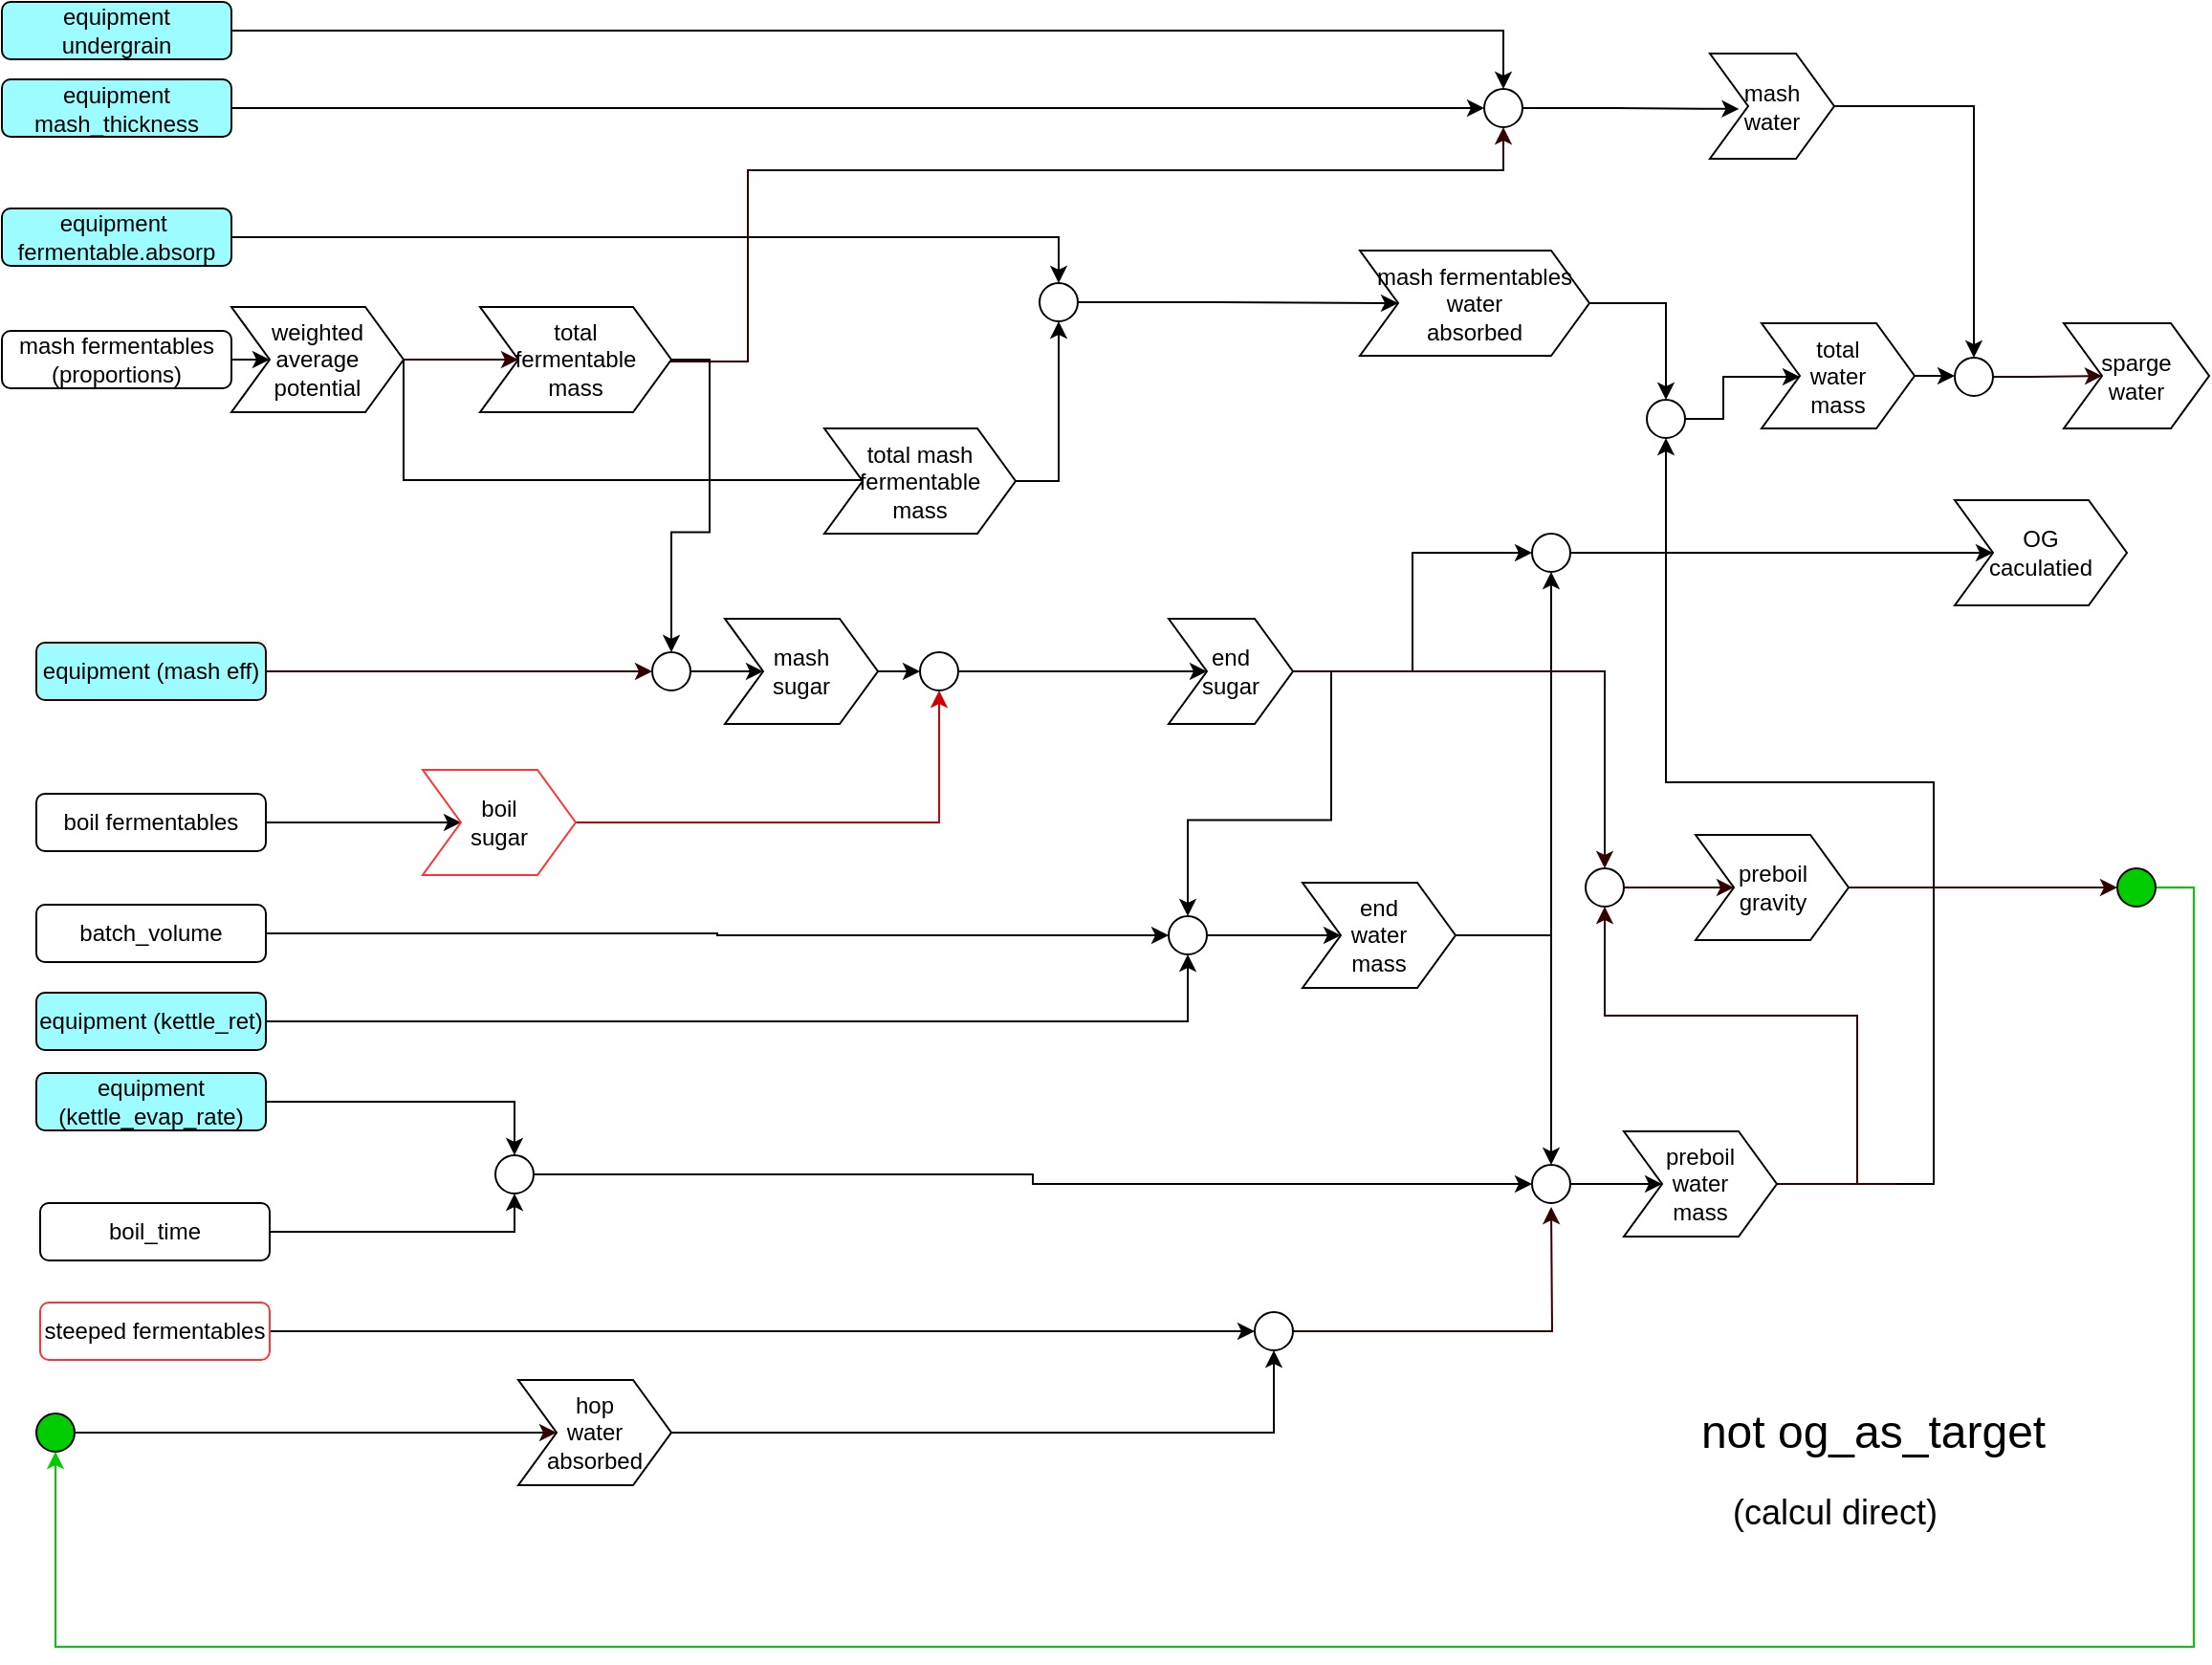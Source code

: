 <mxfile version="20.8.10" type="device"><diagram name="Page-1" id="UK92FLJM5E5KRSDCl4uf"><mxGraphModel dx="6111" dy="826" grid="1" gridSize="10" guides="1" tooltips="1" connect="1" arrows="1" fold="1" page="1" pageScale="1" pageWidth="4681" pageHeight="3300" math="0" shadow="0"><root><mxCell id="0"/><mxCell id="1" parent="0"/><mxCell id="c7yQiRb9yZstu8F2rjs9-20" style="edgeStyle=orthogonalEdgeStyle;rounded=0;orthogonalLoop=1;jettySize=auto;html=1;exitX=1;exitY=0.5;exitDx=0;exitDy=0;entryX=0;entryY=0.5;entryDx=0;entryDy=0;" parent="1" source="toqTpZiouw5fdcBFC_iM-5" target="toqTpZiouw5fdcBFC_iM-24" edge="1"><mxGeometry relative="1" as="geometry"/></mxCell><mxCell id="toqTpZiouw5fdcBFC_iM-5" value="batch_volume" style="rounded=1;whiteSpace=wrap;html=1;" parent="1" vertex="1"><mxGeometry x="-122" y="502" width="120" height="30" as="geometry"/></mxCell><mxCell id="zL6QI6eJ9QUYNzku-x-0-8" style="edgeStyle=orthogonalEdgeStyle;rounded=0;orthogonalLoop=1;jettySize=auto;html=1;exitX=1;exitY=0.5;exitDx=0;exitDy=0;" parent="1" source="c7yQiRb9yZstu8F2rjs9-13" target="toqTpZiouw5fdcBFC_iM-24" edge="1"><mxGeometry relative="1" as="geometry"><mxPoint x="560" y="338" as="sourcePoint"/></mxGeometry></mxCell><mxCell id="zL6QI6eJ9QUYNzku-x-0-37" style="edgeStyle=orthogonalEdgeStyle;rounded=0;orthogonalLoop=1;jettySize=auto;html=1;exitX=1;exitY=0.5;exitDx=0;exitDy=0;entryX=0;entryY=0.5;entryDx=0;entryDy=0;" parent="1" source="c7yQiRb9yZstu8F2rjs9-13" target="toqTpZiouw5fdcBFC_iM-56" edge="1"><mxGeometry relative="1" as="geometry"><mxPoint x="560" y="338" as="sourcePoint"/></mxGeometry></mxCell><mxCell id="zL6QI6eJ9QUYNzku-x-0-2" style="edgeStyle=orthogonalEdgeStyle;rounded=0;orthogonalLoop=1;jettySize=auto;html=1;exitX=1;exitY=0.5;exitDx=0;exitDy=0;entryX=0.5;entryY=1;entryDx=0;entryDy=0;" parent="1" source="toqTpZiouw5fdcBFC_iM-9" target="toqTpZiouw5fdcBFC_iM-24" edge="1"><mxGeometry relative="1" as="geometry"><mxPoint x="598" y="378" as="targetPoint"/></mxGeometry></mxCell><mxCell id="toqTpZiouw5fdcBFC_iM-9" value="equipment (kettle_ret)" style="rounded=1;whiteSpace=wrap;html=1;fillColor=#9CFCFF;" parent="1" vertex="1"><mxGeometry x="-122" y="548" width="120" height="30" as="geometry"/></mxCell><mxCell id="zL6QI6eJ9QUYNzku-x-0-30" style="edgeStyle=orthogonalEdgeStyle;rounded=0;orthogonalLoop=1;jettySize=auto;html=1;exitX=1;exitY=0.5;exitDx=0;exitDy=0;" parent="1" source="toqTpZiouw5fdcBFC_iM-16" target="c7yQiRb9yZstu8F2rjs9-8" edge="1"><mxGeometry relative="1" as="geometry"><mxPoint x="500" y="198.0" as="targetPoint"/></mxGeometry></mxCell><mxCell id="toqTpZiouw5fdcBFC_iM-16" value="" style="ellipse;whiteSpace=wrap;html=1;aspect=fixed;" parent="1" vertex="1"><mxGeometry x="402.5" y="177" width="20" height="20" as="geometry"/></mxCell><mxCell id="zL6QI6eJ9QUYNzku-x-0-4" style="edgeStyle=orthogonalEdgeStyle;rounded=0;orthogonalLoop=1;jettySize=auto;html=1;exitX=1;exitY=0.5;exitDx=0;exitDy=0;entryX=0;entryY=0.5;entryDx=0;entryDy=0;" parent="1" source="toqTpZiouw5fdcBFC_iM-22" target="c7yQiRb9yZstu8F2rjs9-25" edge="1"><mxGeometry relative="1" as="geometry"><mxPoint x="48" y="459" as="targetPoint"/></mxGeometry></mxCell><mxCell id="toqTpZiouw5fdcBFC_iM-22" value="boil fermentables" style="rounded=1;whiteSpace=wrap;html=1;" parent="1" vertex="1"><mxGeometry x="-122" y="444" width="120" height="30" as="geometry"/></mxCell><mxCell id="c7yQiRb9yZstu8F2rjs9-2" style="edgeStyle=orthogonalEdgeStyle;rounded=0;orthogonalLoop=1;jettySize=auto;html=1;exitX=1;exitY=0.5;exitDx=0;exitDy=0;entryX=0;entryY=0.5;entryDx=0;entryDy=0;" parent="1" source="c7yQiRb9yZstu8F2rjs9-10" target="zL6QI6eJ9QUYNzku-x-0-3" edge="1"><mxGeometry relative="1" as="geometry"><mxPoint x="370" y="380" as="sourcePoint"/></mxGeometry></mxCell><mxCell id="zL6QI6eJ9QUYNzku-x-0-9" style="edgeStyle=orthogonalEdgeStyle;rounded=0;orthogonalLoop=1;jettySize=auto;html=1;exitX=1;exitY=0.5;exitDx=0;exitDy=0;entryX=0;entryY=0.5;entryDx=0;entryDy=0;" parent="1" source="toqTpZiouw5fdcBFC_iM-24" target="c7yQiRb9yZstu8F2rjs9-31" edge="1"><mxGeometry relative="1" as="geometry"><mxPoint x="535" y="518" as="targetPoint"/></mxGeometry></mxCell><mxCell id="toqTpZiouw5fdcBFC_iM-24" value="" style="ellipse;whiteSpace=wrap;html=1;aspect=fixed;" parent="1" vertex="1"><mxGeometry x="470" y="508" width="20" height="20" as="geometry"/></mxCell><mxCell id="uwnTgRkS1WWYYs-baZg_-2" style="edgeStyle=orthogonalEdgeStyle;rounded=0;orthogonalLoop=1;jettySize=auto;html=1;exitX=1;exitY=0.5;exitDx=0;exitDy=0;entryX=0;entryY=0.5;entryDx=0;entryDy=0;" parent="1" source="toqTpZiouw5fdcBFC_iM-31" target="c7yQiRb9yZstu8F2rjs9-1" edge="1"><mxGeometry relative="1" as="geometry"><mxPoint x="-2" y="228" as="targetPoint"/></mxGeometry></mxCell><mxCell id="toqTpZiouw5fdcBFC_iM-31" value="mash fermentables (proportions)" style="rounded=1;whiteSpace=wrap;html=1;" parent="1" vertex="1"><mxGeometry x="-140" y="202" width="120" height="30" as="geometry"/></mxCell><mxCell id="c7yQiRb9yZstu8F2rjs9-27" style="edgeStyle=orthogonalEdgeStyle;rounded=0;orthogonalLoop=1;jettySize=auto;html=1;exitX=1;exitY=0.5;exitDx=0;exitDy=0;entryX=0;entryY=0.5;entryDx=0;entryDy=0;strokeColor=#330000;" parent="1" source="toqTpZiouw5fdcBFC_iM-32" target="toqTpZiouw5fdcBFC_iM-33" edge="1"><mxGeometry relative="1" as="geometry"/></mxCell><mxCell id="toqTpZiouw5fdcBFC_iM-32" value="equipment (mash eff)" style="rounded=1;whiteSpace=wrap;html=1;fillColor=#9CFCFF;strokeColor=#330000;" parent="1" vertex="1"><mxGeometry x="-122" y="365" width="120" height="30" as="geometry"/></mxCell><mxCell id="uwnTgRkS1WWYYs-baZg_-6" style="edgeStyle=orthogonalEdgeStyle;rounded=0;orthogonalLoop=1;jettySize=auto;html=1;exitX=1;exitY=0.5;exitDx=0;exitDy=0;entryX=0;entryY=0.5;entryDx=0;entryDy=0;" parent="1" source="toqTpZiouw5fdcBFC_iM-33" target="c7yQiRb9yZstu8F2rjs9-10" edge="1"><mxGeometry relative="1" as="geometry"><mxPoint x="292" y="381" as="targetPoint"/></mxGeometry></mxCell><mxCell id="toqTpZiouw5fdcBFC_iM-33" value="" style="ellipse;whiteSpace=wrap;html=1;aspect=fixed;" parent="1" vertex="1"><mxGeometry x="200" y="370" width="20" height="20" as="geometry"/></mxCell><mxCell id="uwnTgRkS1WWYYs-baZg_-4" style="edgeStyle=orthogonalEdgeStyle;rounded=0;orthogonalLoop=1;jettySize=auto;html=1;exitX=1;exitY=0.5;exitDx=0;exitDy=0;entryX=0.5;entryY=0;entryDx=0;entryDy=0;" parent="1" source="c7yQiRb9yZstu8F2rjs9-3" target="toqTpZiouw5fdcBFC_iM-33" edge="1"><mxGeometry relative="1" as="geometry"><mxPoint x="189.0" y="248" as="sourcePoint"/></mxGeometry></mxCell><mxCell id="zL6QI6eJ9QUYNzku-x-0-13" style="edgeStyle=orthogonalEdgeStyle;rounded=0;orthogonalLoop=1;jettySize=auto;html=1;exitX=1;exitY=0.5;exitDx=0;exitDy=0;entryX=0.5;entryY=0;entryDx=0;entryDy=0;" parent="1" source="c7yQiRb9yZstu8F2rjs9-31" target="zL6QI6eJ9QUYNzku-x-0-12" edge="1"><mxGeometry relative="1" as="geometry"><mxPoint x="605.0" y="518" as="sourcePoint"/></mxGeometry></mxCell><mxCell id="zL6QI6eJ9QUYNzku-x-0-38" style="edgeStyle=orthogonalEdgeStyle;rounded=0;orthogonalLoop=1;jettySize=auto;html=1;exitX=1;exitY=0.5;exitDx=0;exitDy=0;entryX=0.5;entryY=1;entryDx=0;entryDy=0;" parent="1" source="c7yQiRb9yZstu8F2rjs9-31" target="toqTpZiouw5fdcBFC_iM-56" edge="1"><mxGeometry relative="1" as="geometry"><mxPoint x="880" y="378" as="targetPoint"/><mxPoint x="605.0" y="518" as="sourcePoint"/><Array as="points"><mxPoint x="670" y="518"/></Array></mxGeometry></mxCell><mxCell id="toqTpZiouw5fdcBFC_iM-69" style="edgeStyle=orthogonalEdgeStyle;rounded=0;orthogonalLoop=1;jettySize=auto;html=1;exitX=1;exitY=0.5;exitDx=0;exitDy=0;entryX=0.5;entryY=0;entryDx=0;entryDy=0;" parent="1" source="c7yQiRb9yZstu8F2rjs9-8" target="toqTpZiouw5fdcBFC_iM-68" edge="1"><mxGeometry relative="1" as="geometry"><mxPoint x="560" y="198.0" as="sourcePoint"/></mxGeometry></mxCell><mxCell id="zL6QI6eJ9QUYNzku-x-0-28" style="edgeStyle=orthogonalEdgeStyle;rounded=0;orthogonalLoop=1;jettySize=auto;html=1;exitX=1;exitY=0.5;exitDx=0;exitDy=0;" parent="1" source="toqTpZiouw5fdcBFC_iM-55" target="toqTpZiouw5fdcBFC_iM-16" edge="1"><mxGeometry relative="1" as="geometry"/></mxCell><mxCell id="toqTpZiouw5fdcBFC_iM-55" value="equipment&amp;nbsp;&lt;br&gt;fermentable.absorp&lt;br&gt;" style="rounded=1;whiteSpace=wrap;html=1;fillColor=#9CFCFF;" parent="1" vertex="1"><mxGeometry x="-140" y="138" width="120" height="30" as="geometry"/></mxCell><mxCell id="zL6QI6eJ9QUYNzku-x-0-40" style="edgeStyle=orthogonalEdgeStyle;rounded=0;orthogonalLoop=1;jettySize=auto;html=1;exitX=1;exitY=0.5;exitDx=0;exitDy=0;" parent="1" source="toqTpZiouw5fdcBFC_iM-56" target="c7yQiRb9yZstu8F2rjs9-19" edge="1"><mxGeometry relative="1" as="geometry"><mxPoint x="870.0" y="338" as="targetPoint"/></mxGeometry></mxCell><mxCell id="toqTpZiouw5fdcBFC_iM-56" value="" style="ellipse;whiteSpace=wrap;html=1;aspect=fixed;" parent="1" vertex="1"><mxGeometry x="660" y="308" width="20" height="20" as="geometry"/></mxCell><mxCell id="zL6QI6eJ9QUYNzku-x-0-17" style="edgeStyle=orthogonalEdgeStyle;rounded=0;orthogonalLoop=1;jettySize=auto;html=1;exitX=1;exitY=0.5;exitDx=0;exitDy=0;entryX=0.5;entryY=0;entryDx=0;entryDy=0;" parent="1" source="toqTpZiouw5fdcBFC_iM-60" target="Nu3i2_rFIeKhpyWqW1h5-23" edge="1"><mxGeometry relative="1" as="geometry"/></mxCell><mxCell id="toqTpZiouw5fdcBFC_iM-60" value="equipment (kettle_evap_rate)" style="rounded=1;whiteSpace=wrap;html=1;fillColor=#9CFCFF;" parent="1" vertex="1"><mxGeometry x="-122" y="590" width="120" height="30" as="geometry"/></mxCell><mxCell id="zL6QI6eJ9QUYNzku-x-0-18" style="edgeStyle=orthogonalEdgeStyle;rounded=0;orthogonalLoop=1;jettySize=auto;html=1;exitX=1;exitY=0.5;exitDx=0;exitDy=0;entryX=0.5;entryY=1;entryDx=0;entryDy=0;" parent="1" source="toqTpZiouw5fdcBFC_iM-61" target="Nu3i2_rFIeKhpyWqW1h5-23" edge="1"><mxGeometry relative="1" as="geometry"/></mxCell><mxCell id="toqTpZiouw5fdcBFC_iM-61" value="boil_time" style="rounded=1;whiteSpace=wrap;html=1;" parent="1" vertex="1"><mxGeometry x="-120" y="658" width="120" height="30" as="geometry"/></mxCell><mxCell id="toqTpZiouw5fdcBFC_iM-70" style="edgeStyle=orthogonalEdgeStyle;rounded=0;orthogonalLoop=1;jettySize=auto;html=1;exitX=1;exitY=0.5;exitDx=0;exitDy=0;entryX=0.5;entryY=1;entryDx=0;entryDy=0;" parent="1" source="c7yQiRb9yZstu8F2rjs9-32" target="toqTpZiouw5fdcBFC_iM-68" edge="1"><mxGeometry relative="1" as="geometry"><Array as="points"><mxPoint x="850" y="648"/><mxPoint x="870" y="648"/><mxPoint x="870" y="438"/><mxPoint x="730" y="438"/></Array><mxPoint x="778" y="648" as="sourcePoint"/></mxGeometry></mxCell><mxCell id="_QiG28qDlxJxerxu8wbv-6" style="edgeStyle=orthogonalEdgeStyle;rounded=0;orthogonalLoop=1;jettySize=auto;html=1;exitX=1;exitY=0.5;exitDx=0;exitDy=0;entryX=0.5;entryY=1;entryDx=0;entryDy=0;strokeColor=#330000;" parent="1" source="c7yQiRb9yZstu8F2rjs9-32" target="_QiG28qDlxJxerxu8wbv-1" edge="1"><mxGeometry relative="1" as="geometry"><mxPoint x="778" y="648" as="sourcePoint"/><Array as="points"><mxPoint x="850" y="648"/><mxPoint x="830" y="648"/><mxPoint x="830" y="560"/><mxPoint x="698" y="560"/></Array></mxGeometry></mxCell><mxCell id="toqTpZiouw5fdcBFC_iM-73" style="edgeStyle=orthogonalEdgeStyle;rounded=0;orthogonalLoop=1;jettySize=auto;html=1;exitX=1;exitY=0.5;exitDx=0;exitDy=0;entryX=0;entryY=0.5;entryDx=0;entryDy=0;" parent="1" source="toqTpZiouw5fdcBFC_iM-68" target="c7yQiRb9yZstu8F2rjs9-17" edge="1"><mxGeometry relative="1" as="geometry"><mxPoint x="788" y="248" as="targetPoint"/><Array as="points"><mxPoint x="760" y="248"/><mxPoint x="760" y="226"/><mxPoint x="800" y="226"/></Array></mxGeometry></mxCell><mxCell id="toqTpZiouw5fdcBFC_iM-68" value="" style="ellipse;whiteSpace=wrap;html=1;aspect=fixed;" parent="1" vertex="1"><mxGeometry x="720" y="238" width="20" height="20" as="geometry"/></mxCell><mxCell id="toqTpZiouw5fdcBFC_iM-77" style="edgeStyle=orthogonalEdgeStyle;rounded=0;orthogonalLoop=1;jettySize=auto;html=1;exitX=1;exitY=0.5;exitDx=0;exitDy=0;entryX=0;entryY=0.5;entryDx=0;entryDy=0;" parent="1" source="toqTpZiouw5fdcBFC_iM-71" target="Nu3i2_rFIeKhpyWqW1h5-1" edge="1"><mxGeometry relative="1" as="geometry"><mxPoint x="748" y="238" as="targetPoint"/></mxGeometry></mxCell><mxCell id="toqTpZiouw5fdcBFC_iM-71" value="equipment&lt;br&gt;mash_thickness" style="rounded=1;whiteSpace=wrap;html=1;fillColor=#9CFCFF;" parent="1" vertex="1"><mxGeometry x="-140" y="70.5" width="120" height="30" as="geometry"/></mxCell><mxCell id="toqTpZiouw5fdcBFC_iM-76" style="edgeStyle=orthogonalEdgeStyle;rounded=0;orthogonalLoop=1;jettySize=auto;html=1;exitX=1;exitY=0.5;exitDx=0;exitDy=0;entryX=0;entryY=0.5;entryDx=0;entryDy=0;" parent="1" source="c7yQiRb9yZstu8F2rjs9-17" target="toqTpZiouw5fdcBFC_iM-74" edge="1"><mxGeometry relative="1" as="geometry"><mxPoint x="848" y="248" as="sourcePoint"/></mxGeometry></mxCell><mxCell id="2nvm1a71lcD0mOGB-sYt-1" style="edgeStyle=orthogonalEdgeStyle;rounded=0;orthogonalLoop=1;jettySize=auto;html=1;exitX=1;exitY=0.5;exitDx=0;exitDy=0;entryX=0;entryY=0.5;entryDx=0;entryDy=0;strokeColor=#330000;" parent="1" source="toqTpZiouw5fdcBFC_iM-74" target="c7yQiRb9yZstu8F2rjs9-18" edge="1"><mxGeometry relative="1" as="geometry"/></mxCell><mxCell id="toqTpZiouw5fdcBFC_iM-74" value="" style="ellipse;whiteSpace=wrap;html=1;aspect=fixed;" parent="1" vertex="1"><mxGeometry x="881" y="216" width="20" height="20" as="geometry"/></mxCell><mxCell id="Nu3i2_rFIeKhpyWqW1h5-14" style="edgeStyle=orthogonalEdgeStyle;rounded=0;orthogonalLoop=1;jettySize=auto;html=1;exitX=1;exitY=0.5;exitDx=0;exitDy=0;entryX=0.5;entryY=0;entryDx=0;entryDy=0;" parent="1" source="c7yQiRb9yZstu8F2rjs9-15" target="toqTpZiouw5fdcBFC_iM-74" edge="1"><mxGeometry relative="1" as="geometry"><mxPoint x="807" y="83.0" as="sourcePoint"/></mxGeometry></mxCell><mxCell id="Nu3i2_rFIeKhpyWqW1h5-12" style="edgeStyle=orthogonalEdgeStyle;rounded=0;orthogonalLoop=1;jettySize=auto;html=1;exitX=1;exitY=0.5;exitDx=0;exitDy=0;entryX=0.234;entryY=0.527;entryDx=0;entryDy=0;entryPerimeter=0;" parent="1" source="Nu3i2_rFIeKhpyWqW1h5-1" target="c7yQiRb9yZstu8F2rjs9-15" edge="1"><mxGeometry relative="1" as="geometry"><mxPoint x="747" y="83.0" as="targetPoint"/></mxGeometry></mxCell><mxCell id="Nu3i2_rFIeKhpyWqW1h5-1" value="" style="ellipse;whiteSpace=wrap;html=1;aspect=fixed;" parent="1" vertex="1"><mxGeometry x="635" y="75.5" width="20" height="20" as="geometry"/></mxCell><mxCell id="Nu3i2_rFIeKhpyWqW1h5-10" style="edgeStyle=orthogonalEdgeStyle;rounded=0;orthogonalLoop=1;jettySize=auto;html=1;exitX=1;exitY=0.5;exitDx=0;exitDy=0;entryX=0.5;entryY=0;entryDx=0;entryDy=0;" parent="1" source="Nu3i2_rFIeKhpyWqW1h5-4" target="Nu3i2_rFIeKhpyWqW1h5-1" edge="1"><mxGeometry relative="1" as="geometry"/></mxCell><mxCell id="Nu3i2_rFIeKhpyWqW1h5-4" value="equipment&lt;br&gt;undergrain" style="rounded=1;whiteSpace=wrap;html=1;fillColor=#9CFCFF;" parent="1" vertex="1"><mxGeometry x="-140" y="30" width="120" height="30" as="geometry"/></mxCell><mxCell id="c7yQiRb9yZstu8F2rjs9-29" style="edgeStyle=orthogonalEdgeStyle;rounded=0;orthogonalLoop=1;jettySize=auto;html=1;exitX=1;exitY=0.5;exitDx=0;exitDy=0;entryX=0;entryY=0.5;entryDx=0;entryDy=0;strokeColor=#330000;" parent="1" source="Nu3i2_rFIeKhpyWqW1h5-20" target="c7yQiRb9yZstu8F2rjs9-28" edge="1"><mxGeometry relative="1" as="geometry"/></mxCell><mxCell id="Nu3i2_rFIeKhpyWqW1h5-20" value="" style="ellipse;whiteSpace=wrap;html=1;aspect=fixed;rotation=0;fillColor=#00CC00;" parent="1" vertex="1"><mxGeometry x="-122" y="768" width="20" height="20" as="geometry"/></mxCell><mxCell id="zL6QI6eJ9QUYNzku-x-0-22" style="edgeStyle=orthogonalEdgeStyle;rounded=0;orthogonalLoop=1;jettySize=auto;html=1;exitX=1;exitY=0.5;exitDx=0;exitDy=0;entryX=0.5;entryY=1;entryDx=0;entryDy=0;" parent="1" source="c7yQiRb9yZstu8F2rjs9-28" target="2nvm1a71lcD0mOGB-sYt-7" edge="1"><mxGeometry relative="1" as="geometry"><mxPoint x="318" y="778" as="sourcePoint"/></mxGeometry></mxCell><mxCell id="zL6QI6eJ9QUYNzku-x-0-20" style="edgeStyle=orthogonalEdgeStyle;rounded=0;orthogonalLoop=1;jettySize=auto;html=1;exitX=1;exitY=0.5;exitDx=0;exitDy=0;entryX=0;entryY=0.5;entryDx=0;entryDy=0;" parent="1" source="Nu3i2_rFIeKhpyWqW1h5-23" target="zL6QI6eJ9QUYNzku-x-0-12" edge="1"><mxGeometry relative="1" as="geometry"><mxPoint x="228" y="648" as="targetPoint"/></mxGeometry></mxCell><mxCell id="Nu3i2_rFIeKhpyWqW1h5-23" value="" style="ellipse;whiteSpace=wrap;html=1;aspect=fixed;" parent="1" vertex="1"><mxGeometry x="118" y="633" width="20" height="20" as="geometry"/></mxCell><mxCell id="zL6QI6eJ9QUYNzku-x-0-6" style="edgeStyle=orthogonalEdgeStyle;rounded=0;orthogonalLoop=1;jettySize=auto;html=1;exitX=1;exitY=0.5;exitDx=0;exitDy=0;" parent="1" source="zL6QI6eJ9QUYNzku-x-0-3" target="c7yQiRb9yZstu8F2rjs9-13" edge="1"><mxGeometry relative="1" as="geometry"><mxPoint x="400" y="380" as="targetPoint"/></mxGeometry></mxCell><mxCell id="zL6QI6eJ9QUYNzku-x-0-3" value="" style="ellipse;whiteSpace=wrap;html=1;aspect=fixed;" parent="1" vertex="1"><mxGeometry x="340" y="370" width="20" height="20" as="geometry"/></mxCell><mxCell id="zL6QI6eJ9QUYNzku-x-0-23" style="edgeStyle=orthogonalEdgeStyle;rounded=0;orthogonalLoop=1;jettySize=auto;html=1;exitX=1;exitY=0.5;exitDx=0;exitDy=0;entryX=0;entryY=0.5;entryDx=0;entryDy=0;" parent="1" source="zL6QI6eJ9QUYNzku-x-0-12" target="c7yQiRb9yZstu8F2rjs9-32" edge="1"><mxGeometry relative="1" as="geometry"><mxPoint x="708" y="648" as="targetPoint"/></mxGeometry></mxCell><mxCell id="zL6QI6eJ9QUYNzku-x-0-12" value="" style="ellipse;whiteSpace=wrap;html=1;aspect=fixed;rotation=0;" parent="1" vertex="1"><mxGeometry x="659.997" y="637.997" width="20" height="20" as="geometry"/></mxCell><mxCell id="TeiNZiW7qbtSY1QxX8Te-1" value="not og_as_target" style="text;html=1;align=center;verticalAlign=middle;resizable=0;points=[];autosize=1;strokeColor=none;fillColor=none;fontSize=24;" parent="1" vertex="1"><mxGeometry x="738" y="758" width="200" height="40" as="geometry"/></mxCell><mxCell id="TeiNZiW7qbtSY1QxX8Te-4" value="&lt;font style=&quot;font-size: 18px;&quot;&gt;(calcul direct)&lt;/font&gt;" style="text;html=1;align=center;verticalAlign=middle;resizable=0;points=[];autosize=1;strokeColor=none;fillColor=none;fontSize=24;" parent="1" vertex="1"><mxGeometry x="753" y="798" width="130" height="40" as="geometry"/></mxCell><mxCell id="_QiG28qDlxJxerxu8wbv-5" style="edgeStyle=orthogonalEdgeStyle;rounded=0;orthogonalLoop=1;jettySize=auto;html=1;exitX=1;exitY=0.5;exitDx=0;exitDy=0;entryX=0;entryY=0.5;entryDx=0;entryDy=0;strokeColor=#330000;" parent="1" source="_QiG28qDlxJxerxu8wbv-1" target="c7yQiRb9yZstu8F2rjs9-30" edge="1"><mxGeometry relative="1" as="geometry"><mxPoint x="758" y="503" as="targetPoint"/></mxGeometry></mxCell><mxCell id="_QiG28qDlxJxerxu8wbv-1" value="" style="ellipse;whiteSpace=wrap;html=1;aspect=fixed;" parent="1" vertex="1"><mxGeometry x="688" y="483" width="20" height="20" as="geometry"/></mxCell><mxCell id="hbeyoSCymLGnHPzFHWWQ-2" style="edgeStyle=orthogonalEdgeStyle;rounded=0;orthogonalLoop=1;jettySize=auto;html=1;exitX=1;exitY=0.5;exitDx=0;exitDy=0;entryX=0.5;entryY=1;entryDx=0;entryDy=0;strokeColor=#CC0000;" parent="1" source="c7yQiRb9yZstu8F2rjs9-25" target="zL6QI6eJ9QUYNzku-x-0-3" edge="1"><mxGeometry relative="1" as="geometry"><mxPoint x="118" y="459" as="sourcePoint"/></mxGeometry></mxCell><mxCell id="c7yQiRb9yZstu8F2rjs9-26" style="edgeStyle=orthogonalEdgeStyle;rounded=0;orthogonalLoop=1;jettySize=auto;html=1;exitX=1;exitY=0.5;exitDx=0;exitDy=0;strokeColor=#330000;" parent="1" source="c7yQiRb9yZstu8F2rjs9-1" target="c7yQiRb9yZstu8F2rjs9-3" edge="1"><mxGeometry relative="1" as="geometry"/></mxCell><mxCell id="o8x0TwaXx38X_1leglGF-2" style="edgeStyle=orthogonalEdgeStyle;rounded=0;orthogonalLoop=1;jettySize=auto;html=1;exitX=1;exitY=0.5;exitDx=0;exitDy=0;entryX=0;entryY=0.5;entryDx=0;entryDy=0;" edge="1" parent="1" source="c7yQiRb9yZstu8F2rjs9-1" target="o8x0TwaXx38X_1leglGF-1"><mxGeometry relative="1" as="geometry"><Array as="points"><mxPoint x="70" y="280"/><mxPoint x="320" y="280"/></Array></mxGeometry></mxCell><mxCell id="c7yQiRb9yZstu8F2rjs9-1" value="weighted&lt;br&gt;average&lt;br&gt;potential" style="shape=step;perimeter=stepPerimeter;whiteSpace=wrap;html=1;fixedSize=1;" parent="1" vertex="1"><mxGeometry x="-20" y="189.5" width="90" height="55" as="geometry"/></mxCell><mxCell id="c7yQiRb9yZstu8F2rjs9-24" style="edgeStyle=orthogonalEdgeStyle;rounded=0;orthogonalLoop=1;jettySize=auto;html=1;exitX=1;exitY=0.5;exitDx=0;exitDy=0;entryX=0.5;entryY=1;entryDx=0;entryDy=0;strokeColor=#330000;" parent="1" source="c7yQiRb9yZstu8F2rjs9-3" target="Nu3i2_rFIeKhpyWqW1h5-1" edge="1"><mxGeometry relative="1" as="geometry"><Array as="points"><mxPoint x="210" y="218"/><mxPoint x="250" y="218"/><mxPoint x="250" y="118"/><mxPoint x="645" y="118"/></Array></mxGeometry></mxCell><mxCell id="c7yQiRb9yZstu8F2rjs9-3" value="total&lt;br&gt;fermentable&lt;br&gt;mass" style="shape=step;perimeter=stepPerimeter;whiteSpace=wrap;html=1;fixedSize=1;" parent="1" vertex="1"><mxGeometry x="110" y="189.5" width="100" height="55" as="geometry"/></mxCell><mxCell id="c7yQiRb9yZstu8F2rjs9-8" value="mash fermentables&lt;br&gt;water&lt;br&gt;absorbed" style="shape=step;perimeter=stepPerimeter;whiteSpace=wrap;html=1;fixedSize=1;" parent="1" vertex="1"><mxGeometry x="570" y="160" width="120" height="55" as="geometry"/></mxCell><mxCell id="c7yQiRb9yZstu8F2rjs9-10" value="mash&lt;br&gt;sugar" style="shape=step;perimeter=stepPerimeter;whiteSpace=wrap;html=1;fixedSize=1;" parent="1" vertex="1"><mxGeometry x="238" y="352.5" width="80" height="55" as="geometry"/></mxCell><mxCell id="c7yQiRb9yZstu8F2rjs9-21" style="edgeStyle=orthogonalEdgeStyle;rounded=0;orthogonalLoop=1;jettySize=auto;html=1;exitX=1;exitY=0.5;exitDx=0;exitDy=0;entryX=0.5;entryY=0;entryDx=0;entryDy=0;strokeColor=#330000;" parent="1" source="c7yQiRb9yZstu8F2rjs9-13" target="_QiG28qDlxJxerxu8wbv-1" edge="1"><mxGeometry relative="1" as="geometry"><Array as="points"><mxPoint x="698" y="380"/></Array></mxGeometry></mxCell><mxCell id="c7yQiRb9yZstu8F2rjs9-13" value="end&lt;br&gt;sugar" style="shape=step;perimeter=stepPerimeter;whiteSpace=wrap;html=1;fixedSize=1;" parent="1" vertex="1"><mxGeometry x="470" y="352.5" width="65" height="55" as="geometry"/></mxCell><mxCell id="c7yQiRb9yZstu8F2rjs9-15" value="mash&lt;br&gt;water" style="shape=step;perimeter=stepPerimeter;whiteSpace=wrap;html=1;fixedSize=1;" parent="1" vertex="1"><mxGeometry x="753" y="57" width="65" height="55" as="geometry"/></mxCell><mxCell id="c7yQiRb9yZstu8F2rjs9-17" value="total&lt;br&gt;water&lt;br&gt;mass" style="shape=step;perimeter=stepPerimeter;whiteSpace=wrap;html=1;fixedSize=1;" parent="1" vertex="1"><mxGeometry x="780" y="198" width="80" height="55" as="geometry"/></mxCell><mxCell id="c7yQiRb9yZstu8F2rjs9-18" value="sparge&lt;br&gt;water" style="shape=step;perimeter=stepPerimeter;whiteSpace=wrap;html=1;fixedSize=1;" parent="1" vertex="1"><mxGeometry x="938" y="198" width="76" height="55" as="geometry"/></mxCell><mxCell id="c7yQiRb9yZstu8F2rjs9-19" value="OG&lt;br&gt;caculatied" style="shape=step;perimeter=stepPerimeter;whiteSpace=wrap;html=1;fixedSize=1;" parent="1" vertex="1"><mxGeometry x="881" y="290.5" width="90" height="55" as="geometry"/></mxCell><mxCell id="c7yQiRb9yZstu8F2rjs9-25" value="boil&lt;br&gt;sugar" style="shape=step;perimeter=stepPerimeter;whiteSpace=wrap;html=1;fixedSize=1;strokeColor=#FF3333;" parent="1" vertex="1"><mxGeometry x="80" y="431.5" width="80" height="55" as="geometry"/></mxCell><mxCell id="c7yQiRb9yZstu8F2rjs9-28" value="hop&lt;br&gt;water&lt;br&gt;absorbed" style="shape=step;perimeter=stepPerimeter;whiteSpace=wrap;html=1;fixedSize=1;" parent="1" vertex="1"><mxGeometry x="130" y="750.5" width="80" height="55" as="geometry"/></mxCell><mxCell id="2nvm1a71lcD0mOGB-sYt-4" style="edgeStyle=orthogonalEdgeStyle;rounded=0;orthogonalLoop=1;jettySize=auto;html=1;exitX=1;exitY=0.5;exitDx=0;exitDy=0;entryX=0;entryY=0.5;entryDx=0;entryDy=0;strokeColor=#330000;" parent="1" source="c7yQiRb9yZstu8F2rjs9-30" target="2nvm1a71lcD0mOGB-sYt-3" edge="1"><mxGeometry relative="1" as="geometry"/></mxCell><mxCell id="c7yQiRb9yZstu8F2rjs9-30" value="preboil&lt;br&gt;gravity" style="shape=step;perimeter=stepPerimeter;whiteSpace=wrap;html=1;fixedSize=1;" parent="1" vertex="1"><mxGeometry x="745.5" y="465.5" width="80" height="55" as="geometry"/></mxCell><mxCell id="c7yQiRb9yZstu8F2rjs9-31" value="end&lt;br&gt;water&lt;br&gt;mass" style="shape=step;perimeter=stepPerimeter;whiteSpace=wrap;html=1;fixedSize=1;" parent="1" vertex="1"><mxGeometry x="540" y="490.5" width="80" height="55" as="geometry"/></mxCell><mxCell id="c7yQiRb9yZstu8F2rjs9-32" value="preboil&lt;br&gt;water&lt;br&gt;mass" style="shape=step;perimeter=stepPerimeter;whiteSpace=wrap;html=1;fixedSize=1;" parent="1" vertex="1"><mxGeometry x="708" y="620.5" width="80" height="55" as="geometry"/></mxCell><mxCell id="o8x0TwaXx38X_1leglGF-4" style="edgeStyle=orthogonalEdgeStyle;rounded=0;orthogonalLoop=1;jettySize=auto;html=1;exitX=1;exitY=0.5;exitDx=0;exitDy=0;entryX=0;entryY=0.5;entryDx=0;entryDy=0;" edge="1" parent="1" source="2nvm1a71lcD0mOGB-sYt-2" target="2nvm1a71lcD0mOGB-sYt-7"><mxGeometry relative="1" as="geometry"/></mxCell><mxCell id="2nvm1a71lcD0mOGB-sYt-2" value="steeped fermentables" style="rounded=1;whiteSpace=wrap;html=1;strokeColor=#FF3333;" parent="1" vertex="1"><mxGeometry x="-120" y="710" width="120" height="30" as="geometry"/></mxCell><mxCell id="2nvm1a71lcD0mOGB-sYt-5" style="edgeStyle=orthogonalEdgeStyle;rounded=0;orthogonalLoop=1;jettySize=auto;html=1;exitX=1;exitY=0.5;exitDx=0;exitDy=0;entryX=0.5;entryY=1;entryDx=0;entryDy=0;strokeColor=#00CC00;" parent="1" source="2nvm1a71lcD0mOGB-sYt-3" target="Nu3i2_rFIeKhpyWqW1h5-20" edge="1"><mxGeometry relative="1" as="geometry"><Array as="points"><mxPoint x="1006" y="493"/><mxPoint x="1006" y="890"/><mxPoint x="-112" y="890"/></Array></mxGeometry></mxCell><mxCell id="2nvm1a71lcD0mOGB-sYt-3" value="" style="ellipse;whiteSpace=wrap;html=1;aspect=fixed;rotation=0;fillColor=#00CC00;" parent="1" vertex="1"><mxGeometry x="966" y="483" width="20" height="20" as="geometry"/></mxCell><mxCell id="2nvm1a71lcD0mOGB-sYt-8" style="edgeStyle=orthogonalEdgeStyle;rounded=0;orthogonalLoop=1;jettySize=auto;html=1;exitX=1;exitY=0.5;exitDx=0;exitDy=0;strokeColor=#330000;" parent="1" source="2nvm1a71lcD0mOGB-sYt-7" edge="1"><mxGeometry relative="1" as="geometry"><mxPoint x="670" y="660" as="targetPoint"/></mxGeometry></mxCell><mxCell id="2nvm1a71lcD0mOGB-sYt-7" value="" style="ellipse;whiteSpace=wrap;html=1;aspect=fixed;rotation=0;" parent="1" vertex="1"><mxGeometry x="515" y="715" width="20" height="20" as="geometry"/></mxCell><mxCell id="o8x0TwaXx38X_1leglGF-3" style="edgeStyle=orthogonalEdgeStyle;rounded=0;orthogonalLoop=1;jettySize=auto;html=1;exitX=1;exitY=0.5;exitDx=0;exitDy=0;entryX=0.5;entryY=1;entryDx=0;entryDy=0;" edge="1" parent="1" source="o8x0TwaXx38X_1leglGF-1" target="toqTpZiouw5fdcBFC_iM-16"><mxGeometry relative="1" as="geometry"/></mxCell><mxCell id="o8x0TwaXx38X_1leglGF-1" value="total mash&lt;br&gt;fermentable&lt;br&gt;mass" style="shape=step;perimeter=stepPerimeter;whiteSpace=wrap;html=1;fixedSize=1;" vertex="1" parent="1"><mxGeometry x="290" y="253" width="100" height="55" as="geometry"/></mxCell></root></mxGraphModel></diagram></mxfile>